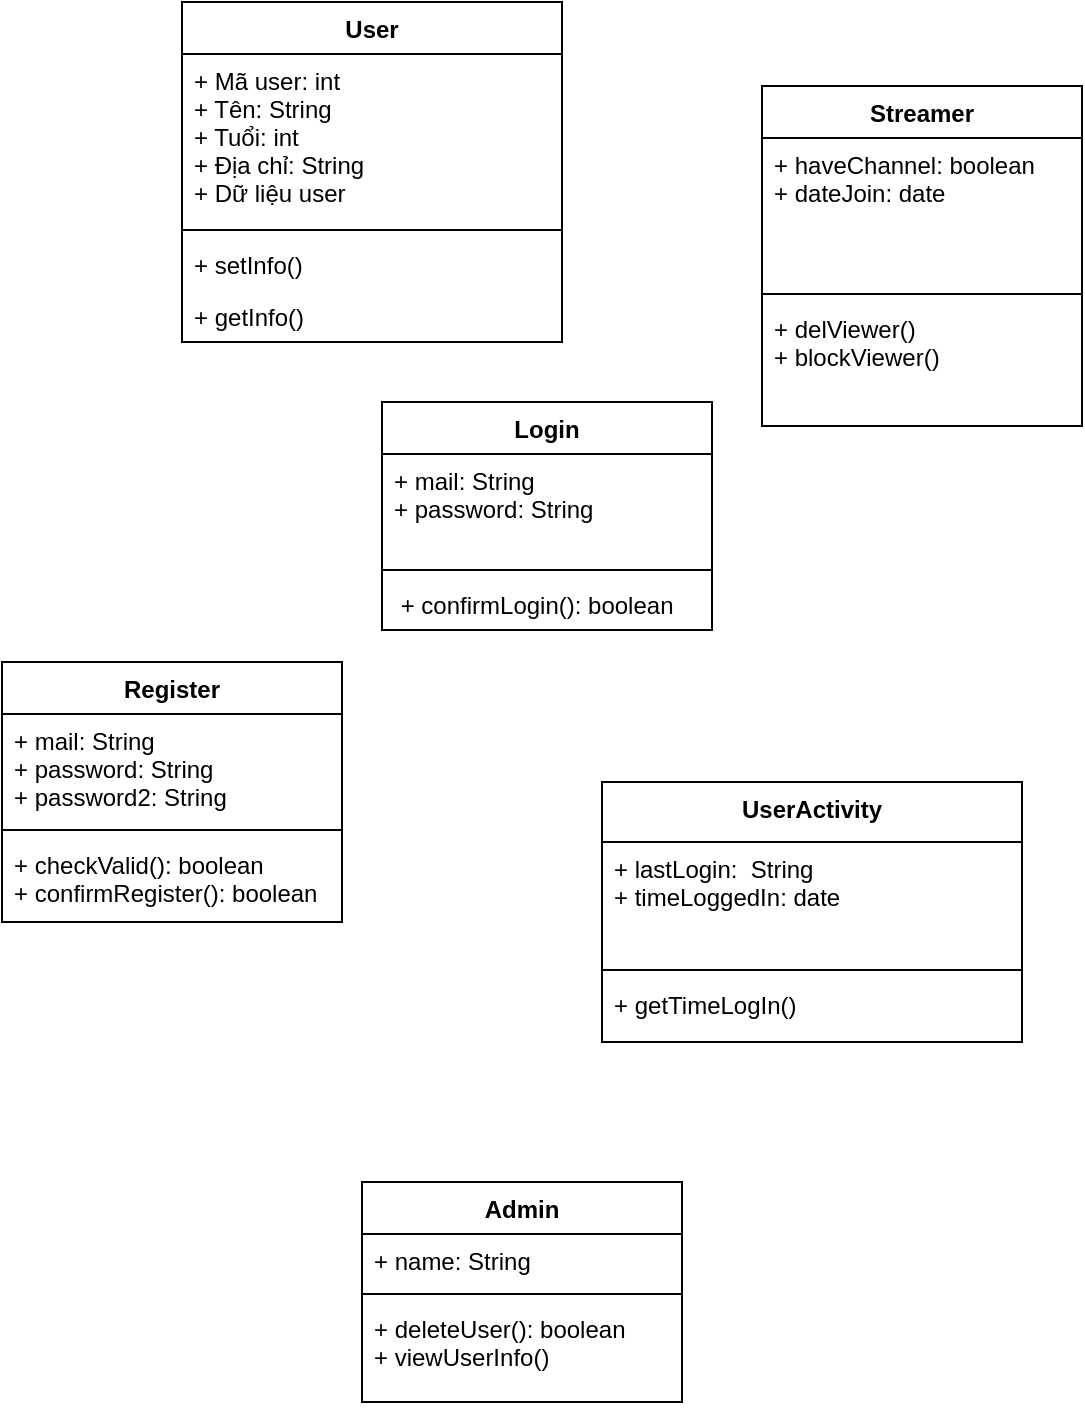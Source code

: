 <mxfile version="16.1.2" type="github"><diagram id="y62suZVVZg3qYujZOhGQ" name="Page-1"><mxGraphModel dx="640" dy="709" grid="1" gridSize="10" guides="1" tooltips="1" connect="1" arrows="1" fold="1" page="1" pageScale="1" pageWidth="827" pageHeight="1169" math="0" shadow="0"><root><mxCell id="0"/><mxCell id="1" parent="0"/><mxCell id="t6TdR9_frLN8_C7O2M3x-8" value="User" style="swimlane;fontStyle=1;align=center;verticalAlign=top;childLayout=stackLayout;horizontal=1;startSize=26;horizontalStack=0;resizeParent=1;resizeParentMax=0;resizeLast=0;collapsible=1;marginBottom=0;" vertex="1" parent="1"><mxGeometry x="300" y="10" width="190" height="170" as="geometry"/></mxCell><mxCell id="t6TdR9_frLN8_C7O2M3x-9" value="+ Mã user: int&#xa;+ Tên: String&#xa;+ Tuổi: int&#xa;+ Địa chỉ: String&#xa;+ Dữ liệu user&#xa;" style="text;strokeColor=none;fillColor=none;align=left;verticalAlign=top;spacingLeft=4;spacingRight=4;overflow=hidden;rotatable=0;points=[[0,0.5],[1,0.5]];portConstraint=eastwest;" vertex="1" parent="t6TdR9_frLN8_C7O2M3x-8"><mxGeometry y="26" width="190" height="84" as="geometry"/></mxCell><mxCell id="t6TdR9_frLN8_C7O2M3x-10" value="" style="line;strokeWidth=1;fillColor=none;align=left;verticalAlign=middle;spacingTop=-1;spacingLeft=3;spacingRight=3;rotatable=0;labelPosition=right;points=[];portConstraint=eastwest;" vertex="1" parent="t6TdR9_frLN8_C7O2M3x-8"><mxGeometry y="110" width="190" height="8" as="geometry"/></mxCell><mxCell id="t6TdR9_frLN8_C7O2M3x-11" value="+ setInfo()" style="text;strokeColor=none;fillColor=none;align=left;verticalAlign=top;spacingLeft=4;spacingRight=4;overflow=hidden;rotatable=0;points=[[0,0.5],[1,0.5]];portConstraint=eastwest;" vertex="1" parent="t6TdR9_frLN8_C7O2M3x-8"><mxGeometry y="118" width="190" height="26" as="geometry"/></mxCell><mxCell id="t6TdR9_frLN8_C7O2M3x-12" value="+ getInfo()" style="text;strokeColor=none;fillColor=none;align=left;verticalAlign=top;spacingLeft=4;spacingRight=4;overflow=hidden;rotatable=0;points=[[0,0.5],[1,0.5]];portConstraint=eastwest;" vertex="1" parent="t6TdR9_frLN8_C7O2M3x-8"><mxGeometry y="144" width="190" height="26" as="geometry"/></mxCell><mxCell id="t6TdR9_frLN8_C7O2M3x-15" value="Login" style="swimlane;fontStyle=1;align=center;verticalAlign=top;childLayout=stackLayout;horizontal=1;startSize=26;horizontalStack=0;resizeParent=1;resizeParentMax=0;resizeLast=0;collapsible=1;marginBottom=0;" vertex="1" parent="1"><mxGeometry x="400" y="210" width="165" height="114" as="geometry"/></mxCell><mxCell id="t6TdR9_frLN8_C7O2M3x-16" value="+ mail: String&#xa;+ password: String" style="text;strokeColor=none;fillColor=none;align=left;verticalAlign=top;spacingLeft=4;spacingRight=4;overflow=hidden;rotatable=0;points=[[0,0.5],[1,0.5]];portConstraint=eastwest;" vertex="1" parent="t6TdR9_frLN8_C7O2M3x-15"><mxGeometry y="26" width="165" height="54" as="geometry"/></mxCell><mxCell id="t6TdR9_frLN8_C7O2M3x-17" value="" style="line;strokeWidth=1;fillColor=none;align=left;verticalAlign=middle;spacingTop=-1;spacingLeft=3;spacingRight=3;rotatable=0;labelPosition=right;points=[];portConstraint=eastwest;" vertex="1" parent="t6TdR9_frLN8_C7O2M3x-15"><mxGeometry y="80" width="165" height="8" as="geometry"/></mxCell><mxCell id="t6TdR9_frLN8_C7O2M3x-18" value=" + confirmLogin(): boolean" style="text;strokeColor=none;fillColor=none;align=left;verticalAlign=top;spacingLeft=4;spacingRight=4;overflow=hidden;rotatable=0;points=[[0,0.5],[1,0.5]];portConstraint=eastwest;" vertex="1" parent="t6TdR9_frLN8_C7O2M3x-15"><mxGeometry y="88" width="165" height="26" as="geometry"/></mxCell><mxCell id="t6TdR9_frLN8_C7O2M3x-19" value="Register" style="swimlane;fontStyle=1;align=center;verticalAlign=top;childLayout=stackLayout;horizontal=1;startSize=26;horizontalStack=0;resizeParent=1;resizeParentMax=0;resizeLast=0;collapsible=1;marginBottom=0;" vertex="1" parent="1"><mxGeometry x="210" y="340" width="170" height="130" as="geometry"/></mxCell><mxCell id="t6TdR9_frLN8_C7O2M3x-20" value="+ mail: String&#xa;+ password: String&#xa;+ password2: String" style="text;strokeColor=none;fillColor=none;align=left;verticalAlign=top;spacingLeft=4;spacingRight=4;overflow=hidden;rotatable=0;points=[[0,0.5],[1,0.5]];portConstraint=eastwest;" vertex="1" parent="t6TdR9_frLN8_C7O2M3x-19"><mxGeometry y="26" width="170" height="54" as="geometry"/></mxCell><mxCell id="t6TdR9_frLN8_C7O2M3x-21" value="" style="line;strokeWidth=1;fillColor=none;align=left;verticalAlign=middle;spacingTop=-1;spacingLeft=3;spacingRight=3;rotatable=0;labelPosition=right;points=[];portConstraint=eastwest;" vertex="1" parent="t6TdR9_frLN8_C7O2M3x-19"><mxGeometry y="80" width="170" height="8" as="geometry"/></mxCell><mxCell id="t6TdR9_frLN8_C7O2M3x-22" value="+ checkValid(): boolean&#xa;+ confirmRegister(): boolean" style="text;strokeColor=none;fillColor=none;align=left;verticalAlign=top;spacingLeft=4;spacingRight=4;overflow=hidden;rotatable=0;points=[[0,0.5],[1,0.5]];portConstraint=eastwest;" vertex="1" parent="t6TdR9_frLN8_C7O2M3x-19"><mxGeometry y="88" width="170" height="42" as="geometry"/></mxCell><mxCell id="t6TdR9_frLN8_C7O2M3x-28" value="UserActivity" style="swimlane;fontStyle=1;align=center;verticalAlign=top;childLayout=stackLayout;horizontal=1;startSize=30;horizontalStack=0;resizeParent=1;resizeParentMax=0;resizeLast=0;collapsible=1;marginBottom=0;" vertex="1" parent="1"><mxGeometry x="510" y="400" width="210" height="130" as="geometry"/></mxCell><mxCell id="t6TdR9_frLN8_C7O2M3x-29" value="+ lastLogin:  String&#xa;+ timeLoggedIn: date" style="text;strokeColor=none;fillColor=none;align=left;verticalAlign=top;spacingLeft=4;spacingRight=4;overflow=hidden;rotatable=0;points=[[0,0.5],[1,0.5]];portConstraint=eastwest;" vertex="1" parent="t6TdR9_frLN8_C7O2M3x-28"><mxGeometry y="30" width="210" height="60" as="geometry"/></mxCell><mxCell id="t6TdR9_frLN8_C7O2M3x-30" value="" style="line;strokeWidth=1;fillColor=none;align=left;verticalAlign=middle;spacingTop=-1;spacingLeft=3;spacingRight=3;rotatable=0;labelPosition=right;points=[];portConstraint=eastwest;" vertex="1" parent="t6TdR9_frLN8_C7O2M3x-28"><mxGeometry y="90" width="210" height="8" as="geometry"/></mxCell><mxCell id="t6TdR9_frLN8_C7O2M3x-31" value="+ getTimeLogIn()" style="text;strokeColor=none;fillColor=none;align=left;verticalAlign=top;spacingLeft=4;spacingRight=4;overflow=hidden;rotatable=0;points=[[0,0.5],[1,0.5]];portConstraint=eastwest;" vertex="1" parent="t6TdR9_frLN8_C7O2M3x-28"><mxGeometry y="98" width="210" height="32" as="geometry"/></mxCell><mxCell id="t6TdR9_frLN8_C7O2M3x-32" value="Admin" style="swimlane;fontStyle=1;align=center;verticalAlign=top;childLayout=stackLayout;horizontal=1;startSize=26;horizontalStack=0;resizeParent=1;resizeParentMax=0;resizeLast=0;collapsible=1;marginBottom=0;" vertex="1" parent="1"><mxGeometry x="390" y="600" width="160" height="110" as="geometry"/></mxCell><mxCell id="t6TdR9_frLN8_C7O2M3x-33" value="+ name: String" style="text;strokeColor=none;fillColor=none;align=left;verticalAlign=top;spacingLeft=4;spacingRight=4;overflow=hidden;rotatable=0;points=[[0,0.5],[1,0.5]];portConstraint=eastwest;" vertex="1" parent="t6TdR9_frLN8_C7O2M3x-32"><mxGeometry y="26" width="160" height="26" as="geometry"/></mxCell><mxCell id="t6TdR9_frLN8_C7O2M3x-34" value="" style="line;strokeWidth=1;fillColor=none;align=left;verticalAlign=middle;spacingTop=-1;spacingLeft=3;spacingRight=3;rotatable=0;labelPosition=right;points=[];portConstraint=eastwest;" vertex="1" parent="t6TdR9_frLN8_C7O2M3x-32"><mxGeometry y="52" width="160" height="8" as="geometry"/></mxCell><mxCell id="t6TdR9_frLN8_C7O2M3x-35" value="+ deleteUser(): boolean&#xa;+ viewUserInfo()" style="text;strokeColor=none;fillColor=none;align=left;verticalAlign=top;spacingLeft=4;spacingRight=4;overflow=hidden;rotatable=0;points=[[0,0.5],[1,0.5]];portConstraint=eastwest;" vertex="1" parent="t6TdR9_frLN8_C7O2M3x-32"><mxGeometry y="60" width="160" height="50" as="geometry"/></mxCell><mxCell id="t6TdR9_frLN8_C7O2M3x-42" value="Streamer" style="swimlane;fontStyle=1;align=center;verticalAlign=top;childLayout=stackLayout;horizontal=1;startSize=26;horizontalStack=0;resizeParent=1;resizeParentMax=0;resizeLast=0;collapsible=1;marginBottom=0;fontFamily=Helvetica;fontSize=12;fontColor=default;strokeColor=default;fillColor=default;" vertex="1" parent="1"><mxGeometry x="590" y="52" width="160" height="170" as="geometry"/></mxCell><mxCell id="t6TdR9_frLN8_C7O2M3x-43" value="+ haveChannel: boolean&#xa;+ dateJoin: date" style="text;strokeColor=none;fillColor=none;align=left;verticalAlign=top;spacingLeft=4;spacingRight=4;overflow=hidden;rotatable=0;points=[[0,0.5],[1,0.5]];portConstraint=eastwest;fontFamily=Helvetica;fontSize=12;fontColor=default;startSize=26;" vertex="1" parent="t6TdR9_frLN8_C7O2M3x-42"><mxGeometry y="26" width="160" height="74" as="geometry"/></mxCell><mxCell id="t6TdR9_frLN8_C7O2M3x-44" value="" style="line;strokeWidth=1;fillColor=none;align=left;verticalAlign=middle;spacingTop=-1;spacingLeft=3;spacingRight=3;rotatable=0;labelPosition=right;points=[];portConstraint=eastwest;fontFamily=Helvetica;fontSize=12;fontColor=default;startSize=26;" vertex="1" parent="t6TdR9_frLN8_C7O2M3x-42"><mxGeometry y="100" width="160" height="8" as="geometry"/></mxCell><mxCell id="t6TdR9_frLN8_C7O2M3x-45" value="+ delViewer()&#xa;+ blockViewer()&#xa;" style="text;strokeColor=none;fillColor=none;align=left;verticalAlign=top;spacingLeft=4;spacingRight=4;overflow=hidden;rotatable=0;points=[[0,0.5],[1,0.5]];portConstraint=eastwest;fontFamily=Helvetica;fontSize=12;fontColor=default;startSize=26;" vertex="1" parent="t6TdR9_frLN8_C7O2M3x-42"><mxGeometry y="108" width="160" height="62" as="geometry"/></mxCell></root></mxGraphModel></diagram></mxfile>
